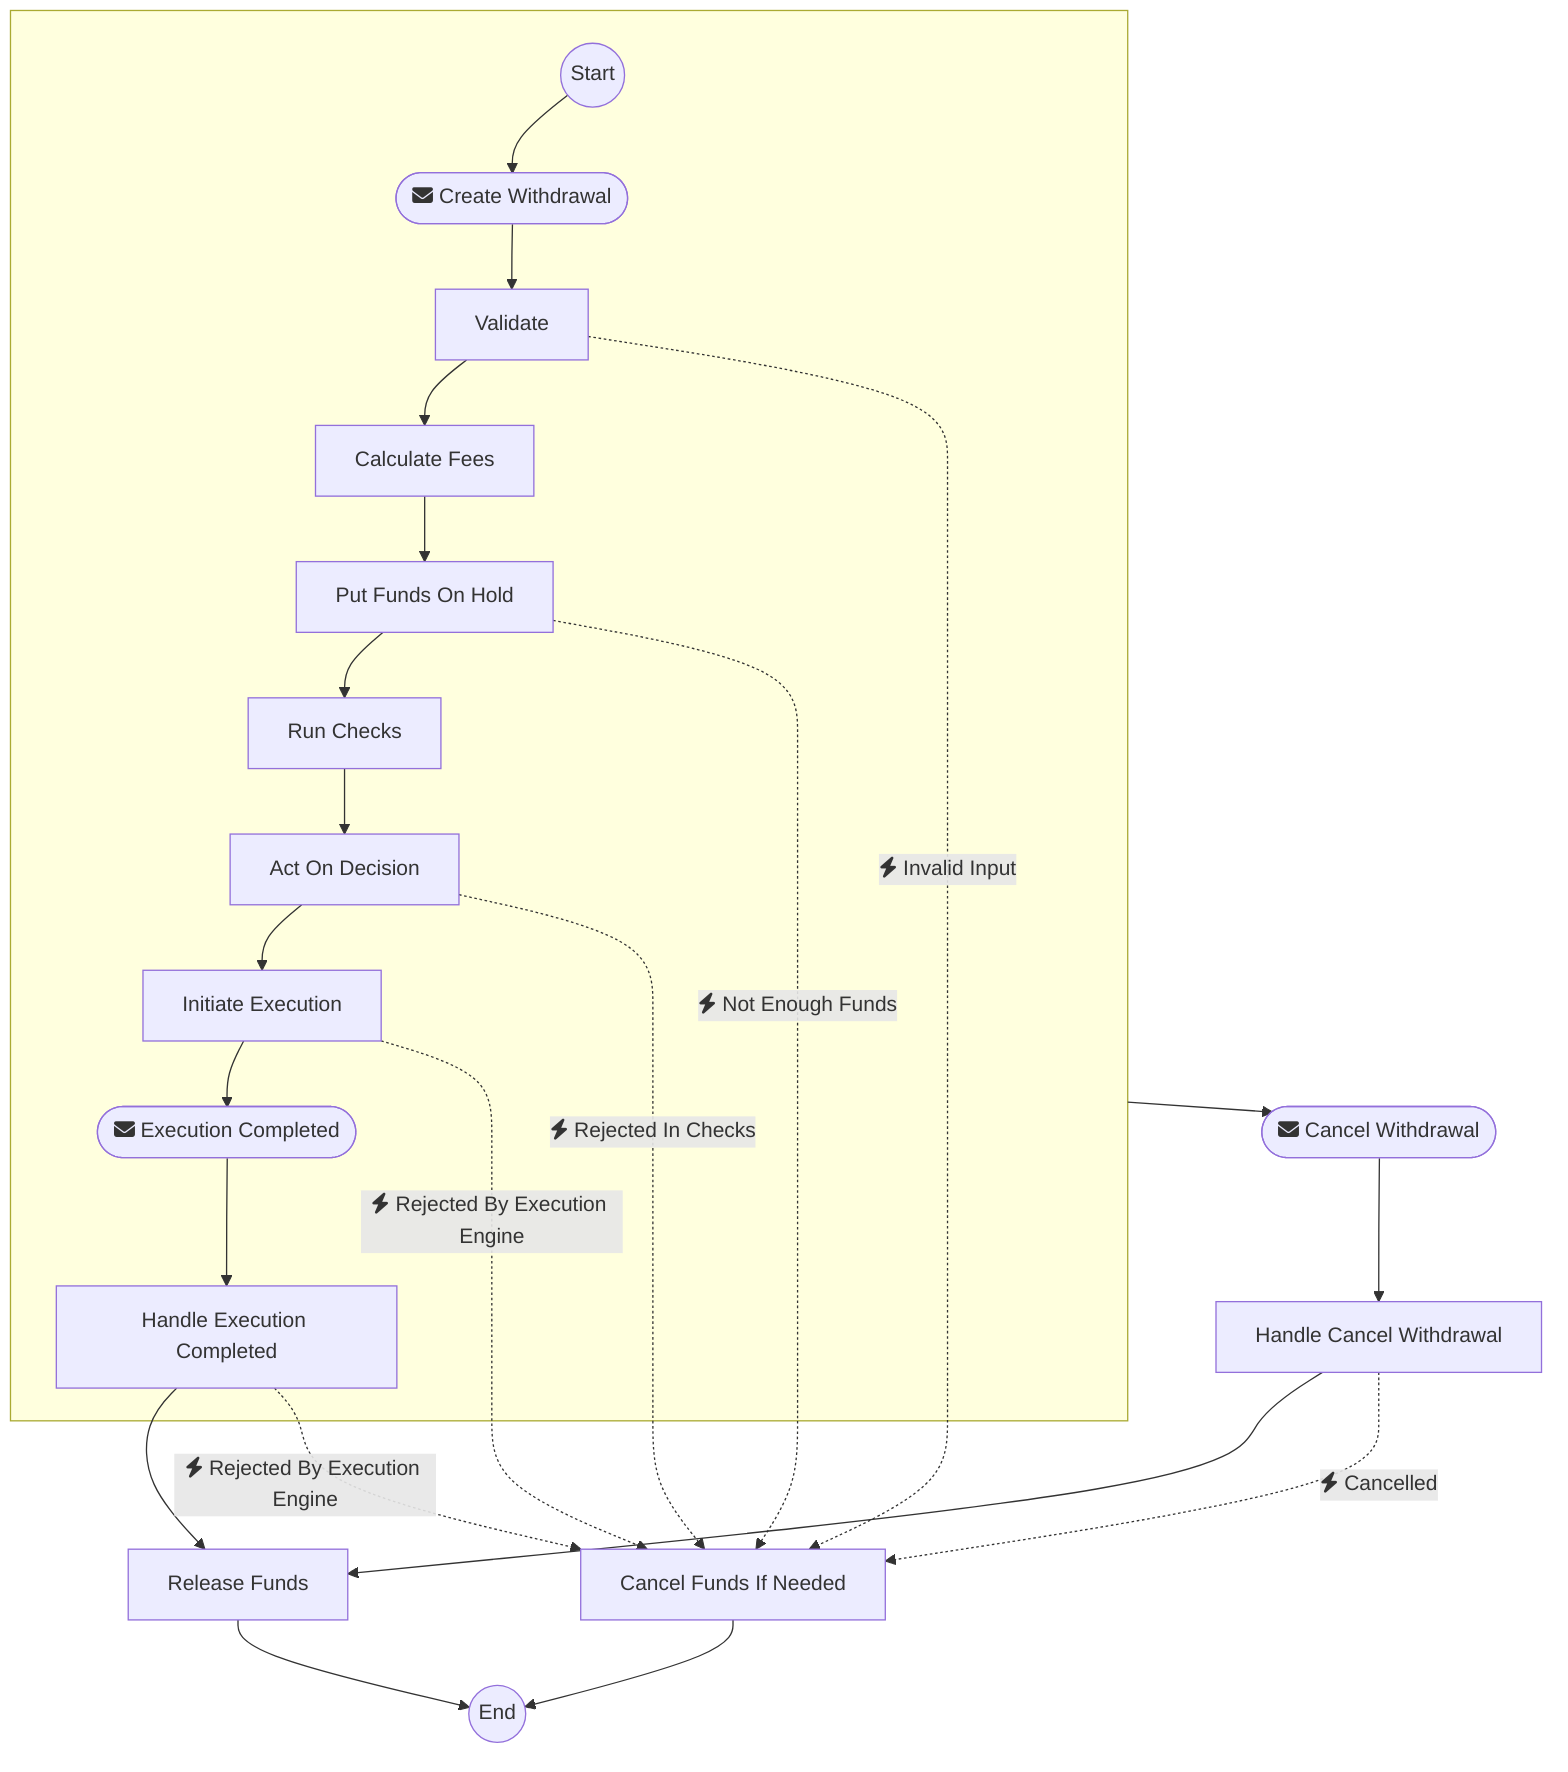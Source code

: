 flowchart TD
node0@{ shape: circle, label: "Start"}
subgraph node1 [" "]
node2@{ shape: stadium, label: "fa:fa-envelope Create Withdrawal"}
node0 --> node2
node3["Validate"]
node2 --> node3
node4["Calculate Fees"]
node3 --> node4
node5["Put Funds On Hold"]
node4 --> node5
node6["Run Checks"]
node5 --> node6
node7["Act On Decision"]
node6 --> node7
node8["Initiate Execution"]
node7 --> node8
node9@{ shape: stadium, label: "fa:fa-envelope Execution Completed"}
node8 --> node9
node10["Handle Execution Completed"]
node9 --> node10
end
node13@{ shape: stadium, label: "fa:fa-envelope Cancel Withdrawal"}
node1 --> node13
node14["Handle Cancel Withdrawal"]
node13 --> node14
node15["Release Funds"]
node14 --> node15
node10 --> node15
node16["Cancel Funds If Needed"]
node3 -.->|"fa:fa-bolt Invalid Input"| node16
node5 -.->|"fa:fa-bolt Not Enough Funds"| node16
node7 -.->|"fa:fa-bolt Rejected In Checks"| node16
node8 -.->|"fa:fa-bolt Rejected By Execution Engine"| node16
node10 -.->|"fa:fa-bolt Rejected By Execution Engine"| node16
node14 -.->|"fa:fa-bolt Cancelled"| node16
node17@{ shape: circle, label: "End"}
node15 --> node17
node16 --> node17
classDef executed fill:#0e0
classDef checkpoint fill:transparent,stroke-dasharray:5 5,stroke:black
classDef checkpoint-executed fill:transparent,stroke-dasharray:5 5,stroke:#0e0